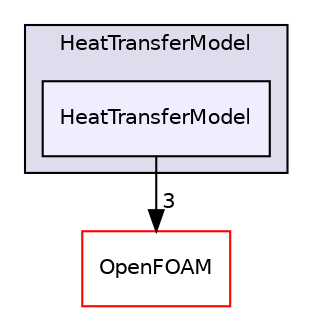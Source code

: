 digraph "src/lagrangian/intermediate/submodels/Thermodynamic/HeatTransferModel/HeatTransferModel" {
  bgcolor=transparent;
  compound=true
  node [ fontsize="10", fontname="Helvetica"];
  edge [ labelfontsize="10", labelfontname="Helvetica"];
  subgraph clusterdir_89131fa3386e14a0e147ebbe4f4fe0d7 {
    graph [ bgcolor="#ddddee", pencolor="black", label="HeatTransferModel" fontname="Helvetica", fontsize="10", URL="dir_89131fa3386e14a0e147ebbe4f4fe0d7.html"]
  dir_b5cb4d6f9354401e6d3d533cbf7c85eb [shape=box, label="HeatTransferModel", style="filled", fillcolor="#eeeeff", pencolor="black", URL="dir_b5cb4d6f9354401e6d3d533cbf7c85eb.html"];
  }
  dir_c5473ff19b20e6ec4dfe5c310b3778a8 [shape=box label="OpenFOAM" color="red" URL="dir_c5473ff19b20e6ec4dfe5c310b3778a8.html"];
  dir_b5cb4d6f9354401e6d3d533cbf7c85eb->dir_c5473ff19b20e6ec4dfe5c310b3778a8 [headlabel="3", labeldistance=1.5 headhref="dir_001618_001888.html"];
}
